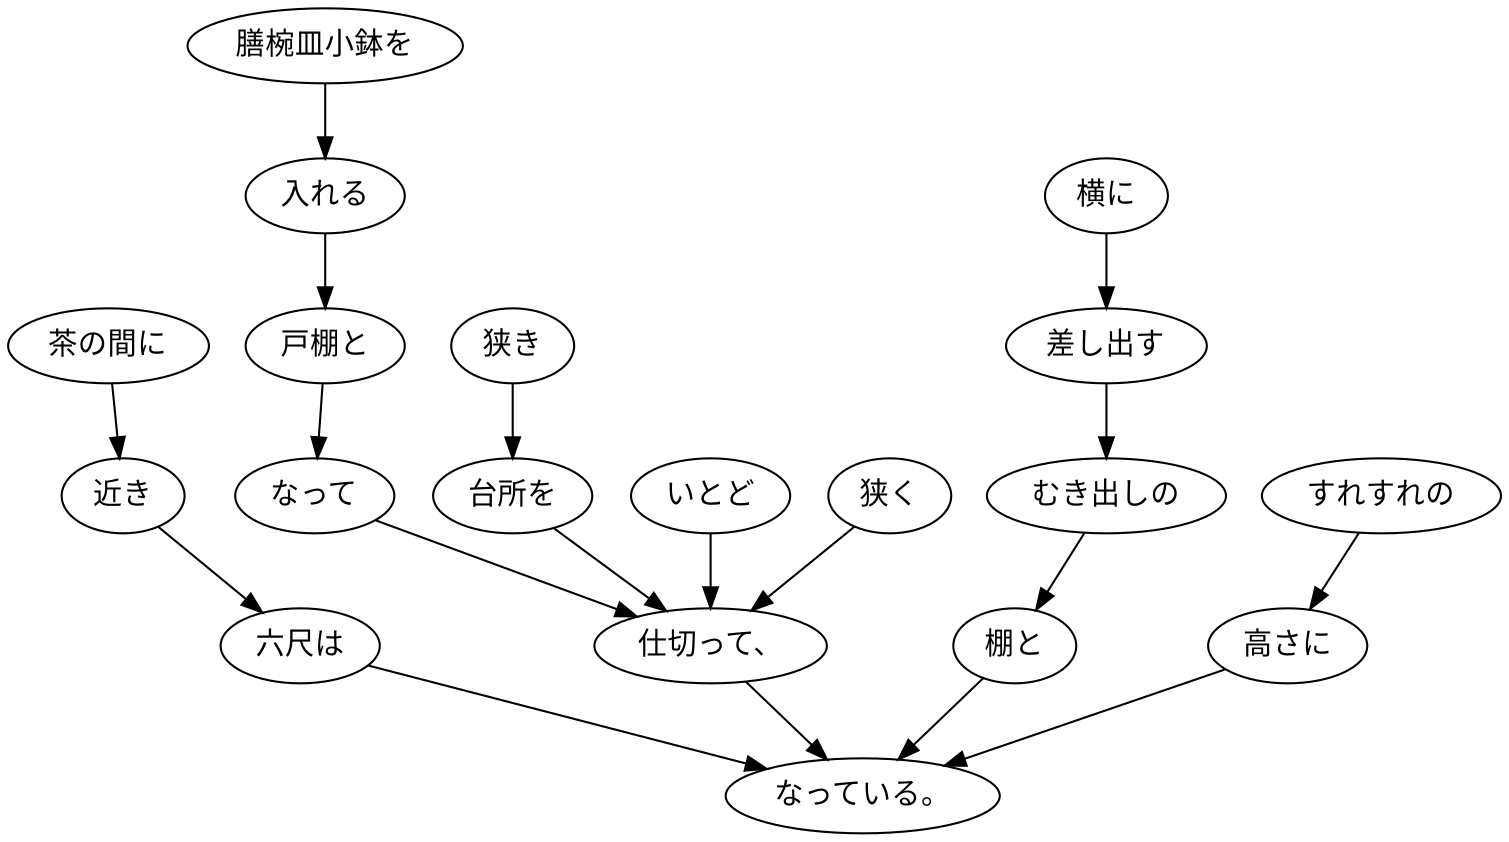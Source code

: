 digraph graph3226 {
	node0 [label="茶の間に"];
	node1 [label="近き"];
	node2 [label="六尺は"];
	node3 [label="膳椀皿小鉢を"];
	node4 [label="入れる"];
	node5 [label="戸棚と"];
	node6 [label="なって"];
	node7 [label="狭き"];
	node8 [label="台所を"];
	node9 [label="いとど"];
	node10 [label="狭く"];
	node11 [label="仕切って、"];
	node12 [label="横に"];
	node13 [label="差し出す"];
	node14 [label="むき出しの"];
	node15 [label="棚と"];
	node16 [label="すれすれの"];
	node17 [label="高さに"];
	node18 [label="なっている。"];
	node0 -> node1;
	node1 -> node2;
	node2 -> node18;
	node3 -> node4;
	node4 -> node5;
	node5 -> node6;
	node6 -> node11;
	node7 -> node8;
	node8 -> node11;
	node9 -> node11;
	node10 -> node11;
	node11 -> node18;
	node12 -> node13;
	node13 -> node14;
	node14 -> node15;
	node15 -> node18;
	node16 -> node17;
	node17 -> node18;
}
